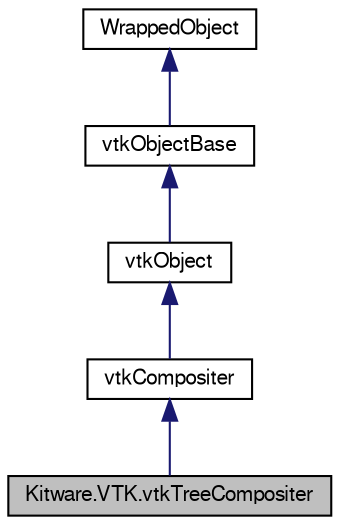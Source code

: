 digraph G
{
  bgcolor="transparent";
  edge [fontname="FreeSans",fontsize="10",labelfontname="FreeSans",labelfontsize="10"];
  node [fontname="FreeSans",fontsize="10",shape=record];
  Node1 [label="Kitware.VTK.vtkTreeCompositer",height=0.2,width=0.4,color="black", fillcolor="grey75", style="filled" fontcolor="black"];
  Node2 -> Node1 [dir="back",color="midnightblue",fontsize="10",style="solid",fontname="FreeSans"];
  Node2 [label="vtkCompositer",height=0.2,width=0.4,color="black",URL="$class_kitware_1_1_v_t_k_1_1vtk_compositer.html",tooltip="vtkCompositer - Super class for composite algorthms."];
  Node3 -> Node2 [dir="back",color="midnightblue",fontsize="10",style="solid",fontname="FreeSans"];
  Node3 [label="vtkObject",height=0.2,width=0.4,color="black",URL="$class_kitware_1_1_v_t_k_1_1vtk_object.html",tooltip="vtkObject - abstract base class for most VTK objects"];
  Node4 -> Node3 [dir="back",color="midnightblue",fontsize="10",style="solid",fontname="FreeSans"];
  Node4 [label="vtkObjectBase",height=0.2,width=0.4,color="black",URL="$class_kitware_1_1_v_t_k_1_1vtk_object_base.html",tooltip="vtkObjectBase - abstract base class for most VTK objects"];
  Node5 -> Node4 [dir="back",color="midnightblue",fontsize="10",style="solid",fontname="FreeSans"];
  Node5 [label="WrappedObject",height=0.2,width=0.4,color="black",URL="$class_kitware_1_1_v_t_k_1_1_wrapped_object.html",tooltip="Base class for all the mummy wrapped classes in Kitware.VTK."];
}
